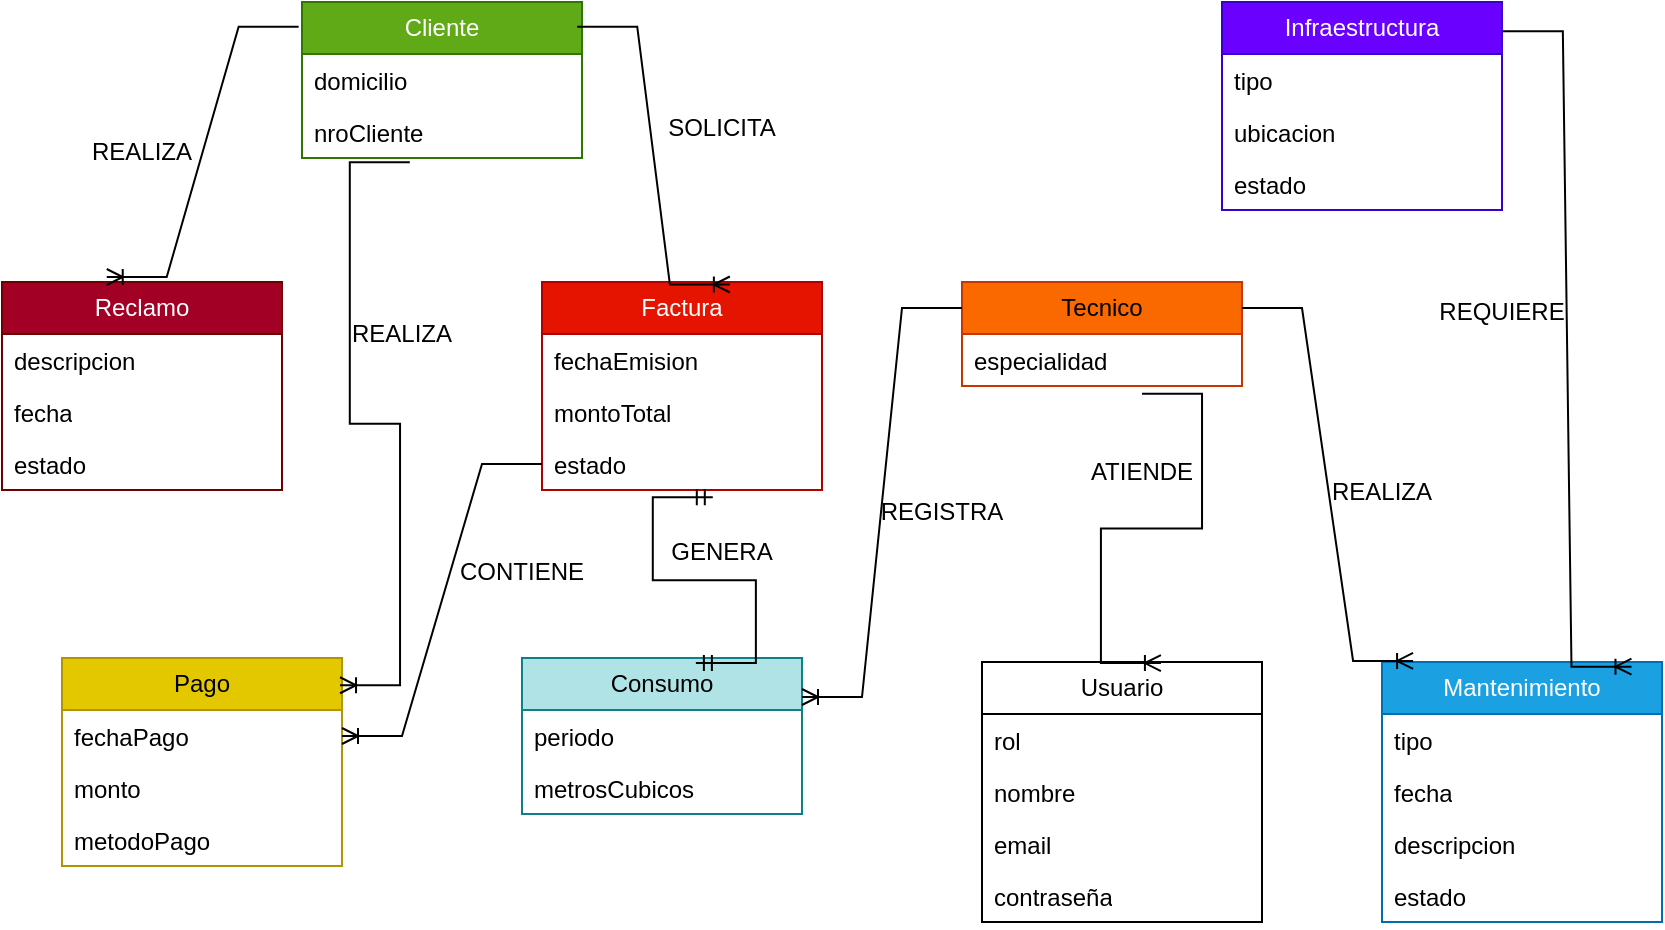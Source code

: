 <mxfile version="27.0.9">
  <diagram name="Página-1" id="A2dudo4Y-QUmI9Blmnjn">
    <mxGraphModel dx="1226" dy="638" grid="1" gridSize="10" guides="1" tooltips="1" connect="1" arrows="1" fold="1" page="1" pageScale="1" pageWidth="827" pageHeight="1169" math="0" shadow="0">
      <root>
        <mxCell id="0" />
        <mxCell id="1" parent="0" />
        <mxCell id="I7rtRnzq1JhM3u4NJbIi-1" value="Cliente" style="swimlane;fontStyle=0;childLayout=stackLayout;horizontal=1;startSize=26;fillColor=#60a917;horizontalStack=0;resizeParent=1;resizeParentMax=0;resizeLast=0;collapsible=1;marginBottom=0;whiteSpace=wrap;html=1;fontColor=#ffffff;strokeColor=#2D7600;" vertex="1" parent="1">
          <mxGeometry x="210" y="60" width="140" height="78" as="geometry" />
        </mxCell>
        <mxCell id="I7rtRnzq1JhM3u4NJbIi-2" value="domicilio" style="text;strokeColor=none;fillColor=none;align=left;verticalAlign=top;spacingLeft=4;spacingRight=4;overflow=hidden;rotatable=0;points=[[0,0.5],[1,0.5]];portConstraint=eastwest;whiteSpace=wrap;html=1;" vertex="1" parent="I7rtRnzq1JhM3u4NJbIi-1">
          <mxGeometry y="26" width="140" height="26" as="geometry" />
        </mxCell>
        <mxCell id="I7rtRnzq1JhM3u4NJbIi-3" value="nroCliente" style="text;strokeColor=none;fillColor=none;align=left;verticalAlign=top;spacingLeft=4;spacingRight=4;overflow=hidden;rotatable=0;points=[[0,0.5],[1,0.5]];portConstraint=eastwest;whiteSpace=wrap;html=1;" vertex="1" parent="I7rtRnzq1JhM3u4NJbIi-1">
          <mxGeometry y="52" width="140" height="26" as="geometry" />
        </mxCell>
        <mxCell id="I7rtRnzq1JhM3u4NJbIi-5" value="Reclamo" style="swimlane;fontStyle=0;childLayout=stackLayout;horizontal=1;startSize=26;fillColor=#a20025;horizontalStack=0;resizeParent=1;resizeParentMax=0;resizeLast=0;collapsible=1;marginBottom=0;whiteSpace=wrap;html=1;fontColor=#ffffff;strokeColor=#6F0000;" vertex="1" parent="1">
          <mxGeometry x="60" y="200" width="140" height="104" as="geometry" />
        </mxCell>
        <mxCell id="I7rtRnzq1JhM3u4NJbIi-6" value="descripcion" style="text;strokeColor=none;fillColor=none;align=left;verticalAlign=top;spacingLeft=4;spacingRight=4;overflow=hidden;rotatable=0;points=[[0,0.5],[1,0.5]];portConstraint=eastwest;whiteSpace=wrap;html=1;" vertex="1" parent="I7rtRnzq1JhM3u4NJbIi-5">
          <mxGeometry y="26" width="140" height="26" as="geometry" />
        </mxCell>
        <mxCell id="I7rtRnzq1JhM3u4NJbIi-7" value="fecha" style="text;strokeColor=none;fillColor=none;align=left;verticalAlign=top;spacingLeft=4;spacingRight=4;overflow=hidden;rotatable=0;points=[[0,0.5],[1,0.5]];portConstraint=eastwest;whiteSpace=wrap;html=1;" vertex="1" parent="I7rtRnzq1JhM3u4NJbIi-5">
          <mxGeometry y="52" width="140" height="26" as="geometry" />
        </mxCell>
        <mxCell id="I7rtRnzq1JhM3u4NJbIi-8" value="estado" style="text;strokeColor=none;fillColor=none;align=left;verticalAlign=top;spacingLeft=4;spacingRight=4;overflow=hidden;rotatable=0;points=[[0,0.5],[1,0.5]];portConstraint=eastwest;whiteSpace=wrap;html=1;" vertex="1" parent="I7rtRnzq1JhM3u4NJbIi-5">
          <mxGeometry y="78" width="140" height="26" as="geometry" />
        </mxCell>
        <mxCell id="I7rtRnzq1JhM3u4NJbIi-9" value="Factura" style="swimlane;fontStyle=0;childLayout=stackLayout;horizontal=1;startSize=26;fillColor=#e51400;horizontalStack=0;resizeParent=1;resizeParentMax=0;resizeLast=0;collapsible=1;marginBottom=0;whiteSpace=wrap;html=1;fontColor=#ffffff;strokeColor=#B20000;" vertex="1" parent="1">
          <mxGeometry x="330" y="200" width="140" height="104" as="geometry" />
        </mxCell>
        <mxCell id="I7rtRnzq1JhM3u4NJbIi-10" value="fechaEmision" style="text;strokeColor=none;fillColor=none;align=left;verticalAlign=top;spacingLeft=4;spacingRight=4;overflow=hidden;rotatable=0;points=[[0,0.5],[1,0.5]];portConstraint=eastwest;whiteSpace=wrap;html=1;" vertex="1" parent="I7rtRnzq1JhM3u4NJbIi-9">
          <mxGeometry y="26" width="140" height="26" as="geometry" />
        </mxCell>
        <mxCell id="I7rtRnzq1JhM3u4NJbIi-11" value="montoTotal" style="text;strokeColor=none;fillColor=none;align=left;verticalAlign=top;spacingLeft=4;spacingRight=4;overflow=hidden;rotatable=0;points=[[0,0.5],[1,0.5]];portConstraint=eastwest;whiteSpace=wrap;html=1;" vertex="1" parent="I7rtRnzq1JhM3u4NJbIi-9">
          <mxGeometry y="52" width="140" height="26" as="geometry" />
        </mxCell>
        <mxCell id="I7rtRnzq1JhM3u4NJbIi-12" value="estado" style="text;strokeColor=none;fillColor=none;align=left;verticalAlign=top;spacingLeft=4;spacingRight=4;overflow=hidden;rotatable=0;points=[[0,0.5],[1,0.5]];portConstraint=eastwest;whiteSpace=wrap;html=1;" vertex="1" parent="I7rtRnzq1JhM3u4NJbIi-9">
          <mxGeometry y="78" width="140" height="26" as="geometry" />
        </mxCell>
        <mxCell id="I7rtRnzq1JhM3u4NJbIi-13" value="Pago" style="swimlane;fontStyle=0;childLayout=stackLayout;horizontal=1;startSize=26;fillColor=#e3c800;horizontalStack=0;resizeParent=1;resizeParentMax=0;resizeLast=0;collapsible=1;marginBottom=0;whiteSpace=wrap;html=1;fontColor=#000000;strokeColor=#B09500;" vertex="1" parent="1">
          <mxGeometry x="90" y="388" width="140" height="104" as="geometry" />
        </mxCell>
        <mxCell id="I7rtRnzq1JhM3u4NJbIi-14" value="fechaPago" style="text;strokeColor=none;fillColor=none;align=left;verticalAlign=top;spacingLeft=4;spacingRight=4;overflow=hidden;rotatable=0;points=[[0,0.5],[1,0.5]];portConstraint=eastwest;whiteSpace=wrap;html=1;" vertex="1" parent="I7rtRnzq1JhM3u4NJbIi-13">
          <mxGeometry y="26" width="140" height="26" as="geometry" />
        </mxCell>
        <mxCell id="I7rtRnzq1JhM3u4NJbIi-15" value="monto" style="text;strokeColor=none;fillColor=none;align=left;verticalAlign=top;spacingLeft=4;spacingRight=4;overflow=hidden;rotatable=0;points=[[0,0.5],[1,0.5]];portConstraint=eastwest;whiteSpace=wrap;html=1;" vertex="1" parent="I7rtRnzq1JhM3u4NJbIi-13">
          <mxGeometry y="52" width="140" height="26" as="geometry" />
        </mxCell>
        <mxCell id="I7rtRnzq1JhM3u4NJbIi-16" value="metodoPago" style="text;strokeColor=none;fillColor=none;align=left;verticalAlign=top;spacingLeft=4;spacingRight=4;overflow=hidden;rotatable=0;points=[[0,0.5],[1,0.5]];portConstraint=eastwest;whiteSpace=wrap;html=1;" vertex="1" parent="I7rtRnzq1JhM3u4NJbIi-13">
          <mxGeometry y="78" width="140" height="26" as="geometry" />
        </mxCell>
        <mxCell id="I7rtRnzq1JhM3u4NJbIi-17" value="Consumo" style="swimlane;fontStyle=0;childLayout=stackLayout;horizontal=1;startSize=26;fillColor=#b0e3e6;horizontalStack=0;resizeParent=1;resizeParentMax=0;resizeLast=0;collapsible=1;marginBottom=0;whiteSpace=wrap;html=1;strokeColor=#0e8088;" vertex="1" parent="1">
          <mxGeometry x="320" y="388" width="140" height="78" as="geometry" />
        </mxCell>
        <mxCell id="I7rtRnzq1JhM3u4NJbIi-18" value="periodo" style="text;strokeColor=none;fillColor=none;align=left;verticalAlign=top;spacingLeft=4;spacingRight=4;overflow=hidden;rotatable=0;points=[[0,0.5],[1,0.5]];portConstraint=eastwest;whiteSpace=wrap;html=1;" vertex="1" parent="I7rtRnzq1JhM3u4NJbIi-17">
          <mxGeometry y="26" width="140" height="26" as="geometry" />
        </mxCell>
        <mxCell id="I7rtRnzq1JhM3u4NJbIi-19" value="metrosCubicos" style="text;strokeColor=none;fillColor=none;align=left;verticalAlign=top;spacingLeft=4;spacingRight=4;overflow=hidden;rotatable=0;points=[[0,0.5],[1,0.5]];portConstraint=eastwest;whiteSpace=wrap;html=1;" vertex="1" parent="I7rtRnzq1JhM3u4NJbIi-17">
          <mxGeometry y="52" width="140" height="26" as="geometry" />
        </mxCell>
        <mxCell id="I7rtRnzq1JhM3u4NJbIi-21" value="Tecnico" style="swimlane;fontStyle=0;childLayout=stackLayout;horizontal=1;startSize=26;fillColor=#fa6800;horizontalStack=0;resizeParent=1;resizeParentMax=0;resizeLast=0;collapsible=1;marginBottom=0;whiteSpace=wrap;html=1;fontColor=#000000;strokeColor=#C73500;" vertex="1" parent="1">
          <mxGeometry x="540" y="200" width="140" height="52" as="geometry" />
        </mxCell>
        <mxCell id="I7rtRnzq1JhM3u4NJbIi-22" value="especialidad" style="text;strokeColor=none;fillColor=none;align=left;verticalAlign=top;spacingLeft=4;spacingRight=4;overflow=hidden;rotatable=0;points=[[0,0.5],[1,0.5]];portConstraint=eastwest;whiteSpace=wrap;html=1;" vertex="1" parent="I7rtRnzq1JhM3u4NJbIi-21">
          <mxGeometry y="26" width="140" height="26" as="geometry" />
        </mxCell>
        <mxCell id="I7rtRnzq1JhM3u4NJbIi-25" value="Usuario" style="swimlane;fontStyle=0;childLayout=stackLayout;horizontal=1;startSize=26;horizontalStack=0;resizeParent=1;resizeParentMax=0;resizeLast=0;collapsible=1;marginBottom=0;whiteSpace=wrap;html=1;" vertex="1" parent="1">
          <mxGeometry x="550" y="390" width="140" height="130" as="geometry" />
        </mxCell>
        <mxCell id="I7rtRnzq1JhM3u4NJbIi-26" value="rol" style="text;strokeColor=none;fillColor=none;align=left;verticalAlign=top;spacingLeft=4;spacingRight=4;overflow=hidden;rotatable=0;points=[[0,0.5],[1,0.5]];portConstraint=eastwest;whiteSpace=wrap;html=1;" vertex="1" parent="I7rtRnzq1JhM3u4NJbIi-25">
          <mxGeometry y="26" width="140" height="26" as="geometry" />
        </mxCell>
        <mxCell id="I7rtRnzq1JhM3u4NJbIi-27" value="nombre" style="text;strokeColor=none;fillColor=none;align=left;verticalAlign=top;spacingLeft=4;spacingRight=4;overflow=hidden;rotatable=0;points=[[0,0.5],[1,0.5]];portConstraint=eastwest;whiteSpace=wrap;html=1;" vertex="1" parent="I7rtRnzq1JhM3u4NJbIi-25">
          <mxGeometry y="52" width="140" height="26" as="geometry" />
        </mxCell>
        <mxCell id="I7rtRnzq1JhM3u4NJbIi-28" value="email" style="text;strokeColor=none;fillColor=none;align=left;verticalAlign=top;spacingLeft=4;spacingRight=4;overflow=hidden;rotatable=0;points=[[0,0.5],[1,0.5]];portConstraint=eastwest;whiteSpace=wrap;html=1;" vertex="1" parent="I7rtRnzq1JhM3u4NJbIi-25">
          <mxGeometry y="78" width="140" height="26" as="geometry" />
        </mxCell>
        <mxCell id="I7rtRnzq1JhM3u4NJbIi-29" value="contraseña" style="text;strokeColor=none;fillColor=none;align=left;verticalAlign=top;spacingLeft=4;spacingRight=4;overflow=hidden;rotatable=0;points=[[0,0.5],[1,0.5]];portConstraint=eastwest;whiteSpace=wrap;html=1;" vertex="1" parent="I7rtRnzq1JhM3u4NJbIi-25">
          <mxGeometry y="104" width="140" height="26" as="geometry" />
        </mxCell>
        <mxCell id="I7rtRnzq1JhM3u4NJbIi-30" value="Infraestructura" style="swimlane;fontStyle=0;childLayout=stackLayout;horizontal=1;startSize=26;fillColor=#6a00ff;horizontalStack=0;resizeParent=1;resizeParentMax=0;resizeLast=0;collapsible=1;marginBottom=0;whiteSpace=wrap;html=1;fontColor=#ffffff;strokeColor=#3700CC;" vertex="1" parent="1">
          <mxGeometry x="670" y="60" width="140" height="104" as="geometry" />
        </mxCell>
        <mxCell id="I7rtRnzq1JhM3u4NJbIi-31" value="tipo" style="text;strokeColor=none;fillColor=none;align=left;verticalAlign=top;spacingLeft=4;spacingRight=4;overflow=hidden;rotatable=0;points=[[0,0.5],[1,0.5]];portConstraint=eastwest;whiteSpace=wrap;html=1;" vertex="1" parent="I7rtRnzq1JhM3u4NJbIi-30">
          <mxGeometry y="26" width="140" height="26" as="geometry" />
        </mxCell>
        <mxCell id="I7rtRnzq1JhM3u4NJbIi-32" value="ubicacion" style="text;strokeColor=none;fillColor=none;align=left;verticalAlign=top;spacingLeft=4;spacingRight=4;overflow=hidden;rotatable=0;points=[[0,0.5],[1,0.5]];portConstraint=eastwest;whiteSpace=wrap;html=1;" vertex="1" parent="I7rtRnzq1JhM3u4NJbIi-30">
          <mxGeometry y="52" width="140" height="26" as="geometry" />
        </mxCell>
        <mxCell id="I7rtRnzq1JhM3u4NJbIi-33" value="estado" style="text;strokeColor=none;fillColor=none;align=left;verticalAlign=top;spacingLeft=4;spacingRight=4;overflow=hidden;rotatable=0;points=[[0,0.5],[1,0.5]];portConstraint=eastwest;whiteSpace=wrap;html=1;" vertex="1" parent="I7rtRnzq1JhM3u4NJbIi-30">
          <mxGeometry y="78" width="140" height="26" as="geometry" />
        </mxCell>
        <mxCell id="I7rtRnzq1JhM3u4NJbIi-34" value="Mantenimiento" style="swimlane;fontStyle=0;childLayout=stackLayout;horizontal=1;startSize=26;fillColor=#1ba1e2;horizontalStack=0;resizeParent=1;resizeParentMax=0;resizeLast=0;collapsible=1;marginBottom=0;whiteSpace=wrap;html=1;fontColor=#ffffff;strokeColor=#006EAF;" vertex="1" parent="1">
          <mxGeometry x="750" y="390" width="140" height="130" as="geometry" />
        </mxCell>
        <mxCell id="I7rtRnzq1JhM3u4NJbIi-35" value="tipo" style="text;strokeColor=none;fillColor=none;align=left;verticalAlign=top;spacingLeft=4;spacingRight=4;overflow=hidden;rotatable=0;points=[[0,0.5],[1,0.5]];portConstraint=eastwest;whiteSpace=wrap;html=1;" vertex="1" parent="I7rtRnzq1JhM3u4NJbIi-34">
          <mxGeometry y="26" width="140" height="26" as="geometry" />
        </mxCell>
        <mxCell id="I7rtRnzq1JhM3u4NJbIi-36" value="fecha" style="text;strokeColor=none;fillColor=none;align=left;verticalAlign=top;spacingLeft=4;spacingRight=4;overflow=hidden;rotatable=0;points=[[0,0.5],[1,0.5]];portConstraint=eastwest;whiteSpace=wrap;html=1;" vertex="1" parent="I7rtRnzq1JhM3u4NJbIi-34">
          <mxGeometry y="52" width="140" height="26" as="geometry" />
        </mxCell>
        <mxCell id="I7rtRnzq1JhM3u4NJbIi-37" value="descripcion" style="text;strokeColor=none;fillColor=none;align=left;verticalAlign=top;spacingLeft=4;spacingRight=4;overflow=hidden;rotatable=0;points=[[0,0.5],[1,0.5]];portConstraint=eastwest;whiteSpace=wrap;html=1;" vertex="1" parent="I7rtRnzq1JhM3u4NJbIi-34">
          <mxGeometry y="78" width="140" height="26" as="geometry" />
        </mxCell>
        <mxCell id="I7rtRnzq1JhM3u4NJbIi-38" value="estado" style="text;strokeColor=none;fillColor=none;align=left;verticalAlign=top;spacingLeft=4;spacingRight=4;overflow=hidden;rotatable=0;points=[[0,0.5],[1,0.5]];portConstraint=eastwest;whiteSpace=wrap;html=1;" vertex="1" parent="I7rtRnzq1JhM3u4NJbIi-34">
          <mxGeometry y="104" width="140" height="26" as="geometry" />
        </mxCell>
        <mxCell id="I7rtRnzq1JhM3u4NJbIi-40" value="" style="edgeStyle=entityRelationEdgeStyle;fontSize=12;html=1;endArrow=ERoneToMany;rounded=0;exitX=-0.012;exitY=0.158;exitDx=0;exitDy=0;exitPerimeter=0;entryX=0.374;entryY=-0.024;entryDx=0;entryDy=0;entryPerimeter=0;" edge="1" parent="1" source="I7rtRnzq1JhM3u4NJbIi-1" target="I7rtRnzq1JhM3u4NJbIi-5">
          <mxGeometry width="100" height="100" relative="1" as="geometry">
            <mxPoint x="460" y="380" as="sourcePoint" />
            <mxPoint x="560" y="280" as="targetPoint" />
          </mxGeometry>
        </mxCell>
        <mxCell id="I7rtRnzq1JhM3u4NJbIi-41" value="" style="edgeStyle=entityRelationEdgeStyle;fontSize=12;html=1;endArrow=ERoneToMany;rounded=0;exitX=0.983;exitY=0.158;exitDx=0;exitDy=0;exitPerimeter=0;entryX=0.671;entryY=0.012;entryDx=0;entryDy=0;entryPerimeter=0;" edge="1" parent="1" source="I7rtRnzq1JhM3u4NJbIi-1" target="I7rtRnzq1JhM3u4NJbIi-9">
          <mxGeometry width="100" height="100" relative="1" as="geometry">
            <mxPoint x="460" y="380" as="sourcePoint" />
            <mxPoint x="560" y="280" as="targetPoint" />
          </mxGeometry>
        </mxCell>
        <mxCell id="I7rtRnzq1JhM3u4NJbIi-42" value="" style="edgeStyle=entityRelationEdgeStyle;fontSize=12;html=1;endArrow=ERoneToMany;rounded=0;exitX=0.385;exitY=1.081;exitDx=0;exitDy=0;exitPerimeter=0;entryX=0.993;entryY=0.131;entryDx=0;entryDy=0;entryPerimeter=0;" edge="1" parent="1" source="I7rtRnzq1JhM3u4NJbIi-3" target="I7rtRnzq1JhM3u4NJbIi-13">
          <mxGeometry width="100" height="100" relative="1" as="geometry">
            <mxPoint x="460" y="380" as="sourcePoint" />
            <mxPoint x="560" y="280" as="targetPoint" />
          </mxGeometry>
        </mxCell>
        <mxCell id="I7rtRnzq1JhM3u4NJbIi-43" value="" style="edgeStyle=entityRelationEdgeStyle;fontSize=12;html=1;endArrow=ERoneToMany;rounded=0;entryX=1;entryY=0.5;entryDx=0;entryDy=0;" edge="1" parent="1" source="I7rtRnzq1JhM3u4NJbIi-12" target="I7rtRnzq1JhM3u4NJbIi-14">
          <mxGeometry width="100" height="100" relative="1" as="geometry">
            <mxPoint x="460" y="380" as="sourcePoint" />
            <mxPoint x="560" y="280" as="targetPoint" />
          </mxGeometry>
        </mxCell>
        <mxCell id="I7rtRnzq1JhM3u4NJbIi-45" value="" style="edgeStyle=entityRelationEdgeStyle;fontSize=12;html=1;endArrow=ERmandOne;startArrow=ERmandOne;rounded=0;exitX=0.621;exitY=0.032;exitDx=0;exitDy=0;exitPerimeter=0;entryX=0.61;entryY=1.14;entryDx=0;entryDy=0;entryPerimeter=0;" edge="1" parent="1" source="I7rtRnzq1JhM3u4NJbIi-17" target="I7rtRnzq1JhM3u4NJbIi-12">
          <mxGeometry width="100" height="100" relative="1" as="geometry">
            <mxPoint x="460" y="380" as="sourcePoint" />
            <mxPoint x="560" y="280" as="targetPoint" />
          </mxGeometry>
        </mxCell>
        <mxCell id="I7rtRnzq1JhM3u4NJbIi-46" value="" style="edgeStyle=entityRelationEdgeStyle;fontSize=12;html=1;endArrow=ERoneToMany;rounded=0;exitX=0;exitY=0.25;exitDx=0;exitDy=0;entryX=1;entryY=0.25;entryDx=0;entryDy=0;" edge="1" parent="1" source="I7rtRnzq1JhM3u4NJbIi-21" target="I7rtRnzq1JhM3u4NJbIi-17">
          <mxGeometry width="100" height="100" relative="1" as="geometry">
            <mxPoint x="460" y="380" as="sourcePoint" />
            <mxPoint x="560" y="280" as="targetPoint" />
          </mxGeometry>
        </mxCell>
        <mxCell id="I7rtRnzq1JhM3u4NJbIi-47" value="" style="edgeStyle=entityRelationEdgeStyle;fontSize=12;html=1;endArrow=ERoneToMany;rounded=0;exitX=0.643;exitY=1.149;exitDx=0;exitDy=0;exitPerimeter=0;entryX=0.639;entryY=0.004;entryDx=0;entryDy=0;entryPerimeter=0;" edge="1" parent="1" source="I7rtRnzq1JhM3u4NJbIi-22" target="I7rtRnzq1JhM3u4NJbIi-25">
          <mxGeometry width="100" height="100" relative="1" as="geometry">
            <mxPoint x="460" y="380" as="sourcePoint" />
            <mxPoint x="560" y="280" as="targetPoint" />
          </mxGeometry>
        </mxCell>
        <mxCell id="I7rtRnzq1JhM3u4NJbIi-48" value="" style="edgeStyle=entityRelationEdgeStyle;fontSize=12;html=1;endArrow=ERoneToMany;rounded=0;entryX=0.111;entryY=-0.004;entryDx=0;entryDy=0;entryPerimeter=0;exitX=1;exitY=0.25;exitDx=0;exitDy=0;" edge="1" parent="1" source="I7rtRnzq1JhM3u4NJbIi-21" target="I7rtRnzq1JhM3u4NJbIi-34">
          <mxGeometry width="100" height="100" relative="1" as="geometry">
            <mxPoint x="460" y="380" as="sourcePoint" />
            <mxPoint x="560" y="280" as="targetPoint" />
          </mxGeometry>
        </mxCell>
        <mxCell id="I7rtRnzq1JhM3u4NJbIi-49" value="" style="edgeStyle=entityRelationEdgeStyle;fontSize=12;html=1;endArrow=ERoneToMany;rounded=0;exitX=1.003;exitY=0.141;exitDx=0;exitDy=0;exitPerimeter=0;entryX=0.891;entryY=0.018;entryDx=0;entryDy=0;entryPerimeter=0;" edge="1" parent="1" source="I7rtRnzq1JhM3u4NJbIi-30" target="I7rtRnzq1JhM3u4NJbIi-34">
          <mxGeometry width="100" height="100" relative="1" as="geometry">
            <mxPoint x="460" y="380" as="sourcePoint" />
            <mxPoint x="560" y="280" as="targetPoint" />
          </mxGeometry>
        </mxCell>
        <mxCell id="I7rtRnzq1JhM3u4NJbIi-50" value="REALIZA" style="text;html=1;align=center;verticalAlign=middle;whiteSpace=wrap;rounded=0;" vertex="1" parent="1">
          <mxGeometry x="100" y="120" width="60" height="30" as="geometry" />
        </mxCell>
        <mxCell id="I7rtRnzq1JhM3u4NJbIi-51" value="SOLICITA" style="text;html=1;align=center;verticalAlign=middle;whiteSpace=wrap;rounded=0;" vertex="1" parent="1">
          <mxGeometry x="390" y="108" width="60" height="30" as="geometry" />
        </mxCell>
        <mxCell id="I7rtRnzq1JhM3u4NJbIi-52" value="REALIZA" style="text;html=1;align=center;verticalAlign=middle;whiteSpace=wrap;rounded=0;" vertex="1" parent="1">
          <mxGeometry x="230" y="211" width="60" height="30" as="geometry" />
        </mxCell>
        <mxCell id="I7rtRnzq1JhM3u4NJbIi-53" value="CONTIENE" style="text;html=1;align=center;verticalAlign=middle;whiteSpace=wrap;rounded=0;" vertex="1" parent="1">
          <mxGeometry x="290" y="330" width="60" height="30" as="geometry" />
        </mxCell>
        <mxCell id="I7rtRnzq1JhM3u4NJbIi-54" value="GENERA" style="text;html=1;align=center;verticalAlign=middle;whiteSpace=wrap;rounded=0;" vertex="1" parent="1">
          <mxGeometry x="390" y="320" width="60" height="30" as="geometry" />
        </mxCell>
        <mxCell id="I7rtRnzq1JhM3u4NJbIi-55" value="REGISTRA" style="text;html=1;align=center;verticalAlign=middle;whiteSpace=wrap;rounded=0;" vertex="1" parent="1">
          <mxGeometry x="500" y="300" width="60" height="30" as="geometry" />
        </mxCell>
        <mxCell id="I7rtRnzq1JhM3u4NJbIi-56" value="ATIENDE" style="text;html=1;align=center;verticalAlign=middle;whiteSpace=wrap;rounded=0;" vertex="1" parent="1">
          <mxGeometry x="600" y="280" width="60" height="30" as="geometry" />
        </mxCell>
        <mxCell id="I7rtRnzq1JhM3u4NJbIi-57" value="REALIZA" style="text;html=1;align=center;verticalAlign=middle;whiteSpace=wrap;rounded=0;" vertex="1" parent="1">
          <mxGeometry x="720" y="290" width="60" height="30" as="geometry" />
        </mxCell>
        <mxCell id="I7rtRnzq1JhM3u4NJbIi-58" value="REQUIERE" style="text;html=1;align=center;verticalAlign=middle;whiteSpace=wrap;rounded=0;" vertex="1" parent="1">
          <mxGeometry x="780" y="200" width="60" height="30" as="geometry" />
        </mxCell>
      </root>
    </mxGraphModel>
  </diagram>
</mxfile>
